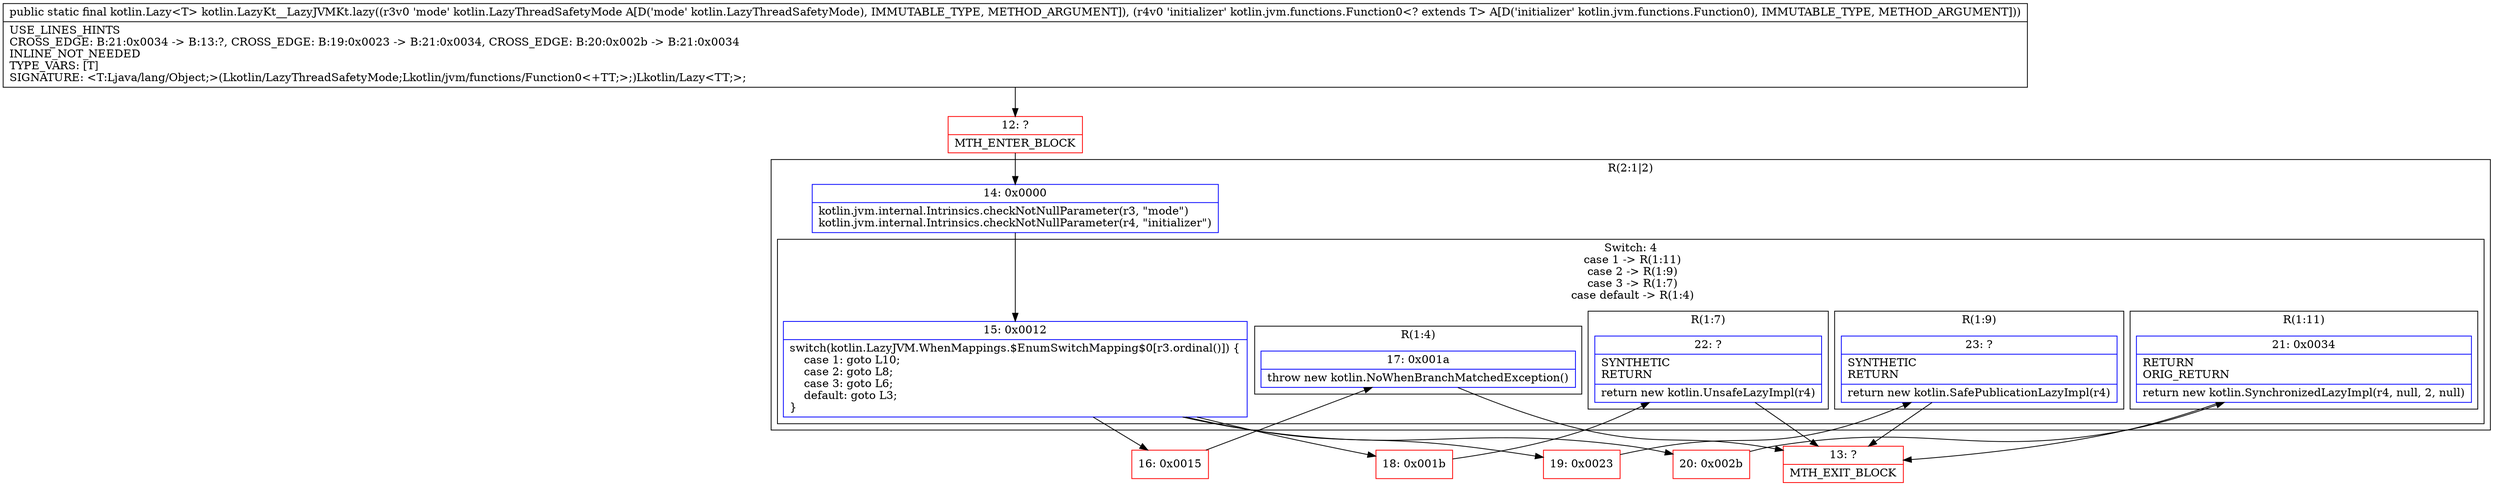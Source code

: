 digraph "CFG forkotlin.LazyKt__LazyJVMKt.lazy(Lkotlin\/LazyThreadSafetyMode;Lkotlin\/jvm\/functions\/Function0;)Lkotlin\/Lazy;" {
subgraph cluster_Region_666878635 {
label = "R(2:1|2)";
node [shape=record,color=blue];
Node_14 [shape=record,label="{14\:\ 0x0000|kotlin.jvm.internal.Intrinsics.checkNotNullParameter(r3, \"mode\")\lkotlin.jvm.internal.Intrinsics.checkNotNullParameter(r4, \"initializer\")\l}"];
subgraph cluster_SwitchRegion_1607110969 {
label = "Switch: 4
 case 1 -> R(1:11)
 case 2 -> R(1:9)
 case 3 -> R(1:7)
 case default -> R(1:4)";
node [shape=record,color=blue];
Node_15 [shape=record,label="{15\:\ 0x0012|switch(kotlin.LazyJVM.WhenMappings.$EnumSwitchMapping$0[r3.ordinal()]) \{\l    case 1: goto L10;\l    case 2: goto L8;\l    case 3: goto L6;\l    default: goto L3;\l\}\l}"];
subgraph cluster_Region_1850236444 {
label = "R(1:11)";
node [shape=record,color=blue];
Node_21 [shape=record,label="{21\:\ 0x0034|RETURN\lORIG_RETURN\l|return new kotlin.SynchronizedLazyImpl(r4, null, 2, null)\l}"];
}
subgraph cluster_Region_1284482366 {
label = "R(1:9)";
node [shape=record,color=blue];
Node_23 [shape=record,label="{23\:\ ?|SYNTHETIC\lRETURN\l|return new kotlin.SafePublicationLazyImpl(r4)\l}"];
}
subgraph cluster_Region_368876702 {
label = "R(1:7)";
node [shape=record,color=blue];
Node_22 [shape=record,label="{22\:\ ?|SYNTHETIC\lRETURN\l|return new kotlin.UnsafeLazyImpl(r4)\l}"];
}
subgraph cluster_Region_506762305 {
label = "R(1:4)";
node [shape=record,color=blue];
Node_17 [shape=record,label="{17\:\ 0x001a|throw new kotlin.NoWhenBranchMatchedException()\l}"];
}
}
}
Node_12 [shape=record,color=red,label="{12\:\ ?|MTH_ENTER_BLOCK\l}"];
Node_16 [shape=record,color=red,label="{16\:\ 0x0015}"];
Node_13 [shape=record,color=red,label="{13\:\ ?|MTH_EXIT_BLOCK\l}"];
Node_18 [shape=record,color=red,label="{18\:\ 0x001b}"];
Node_19 [shape=record,color=red,label="{19\:\ 0x0023}"];
Node_20 [shape=record,color=red,label="{20\:\ 0x002b}"];
MethodNode[shape=record,label="{public static final kotlin.Lazy\<T\> kotlin.LazyKt__LazyJVMKt.lazy((r3v0 'mode' kotlin.LazyThreadSafetyMode A[D('mode' kotlin.LazyThreadSafetyMode), IMMUTABLE_TYPE, METHOD_ARGUMENT]), (r4v0 'initializer' kotlin.jvm.functions.Function0\<? extends T\> A[D('initializer' kotlin.jvm.functions.Function0), IMMUTABLE_TYPE, METHOD_ARGUMENT]))  | USE_LINES_HINTS\lCROSS_EDGE: B:21:0x0034 \-\> B:13:?, CROSS_EDGE: B:19:0x0023 \-\> B:21:0x0034, CROSS_EDGE: B:20:0x002b \-\> B:21:0x0034\lINLINE_NOT_NEEDED\lTYPE_VARS: [T]\lSIGNATURE: \<T:Ljava\/lang\/Object;\>(Lkotlin\/LazyThreadSafetyMode;Lkotlin\/jvm\/functions\/Function0\<+TT;\>;)Lkotlin\/Lazy\<TT;\>;\l}"];
MethodNode -> Node_12;Node_14 -> Node_15;
Node_15 -> Node_16;
Node_15 -> Node_18;
Node_15 -> Node_19;
Node_15 -> Node_20;
Node_21 -> Node_13;
Node_23 -> Node_13;
Node_22 -> Node_13;
Node_17 -> Node_13;
Node_12 -> Node_14;
Node_16 -> Node_17;
Node_18 -> Node_22;
Node_19 -> Node_23;
Node_20 -> Node_21;
}


